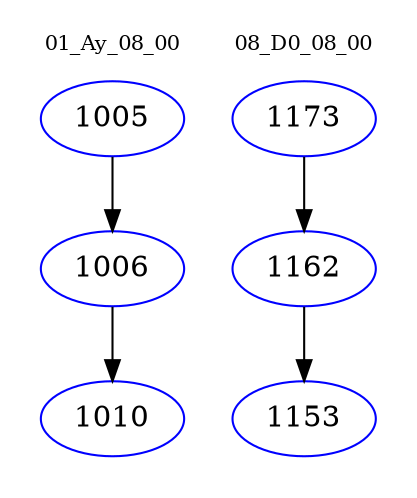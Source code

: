 digraph{
subgraph cluster_0 {
color = white
label = "01_Ay_08_00";
fontsize=10;
T0_1005 [label="1005", color="blue"]
T0_1005 -> T0_1006 [color="black"]
T0_1006 [label="1006", color="blue"]
T0_1006 -> T0_1010 [color="black"]
T0_1010 [label="1010", color="blue"]
}
subgraph cluster_1 {
color = white
label = "08_D0_08_00";
fontsize=10;
T1_1173 [label="1173", color="blue"]
T1_1173 -> T1_1162 [color="black"]
T1_1162 [label="1162", color="blue"]
T1_1162 -> T1_1153 [color="black"]
T1_1153 [label="1153", color="blue"]
}
}
